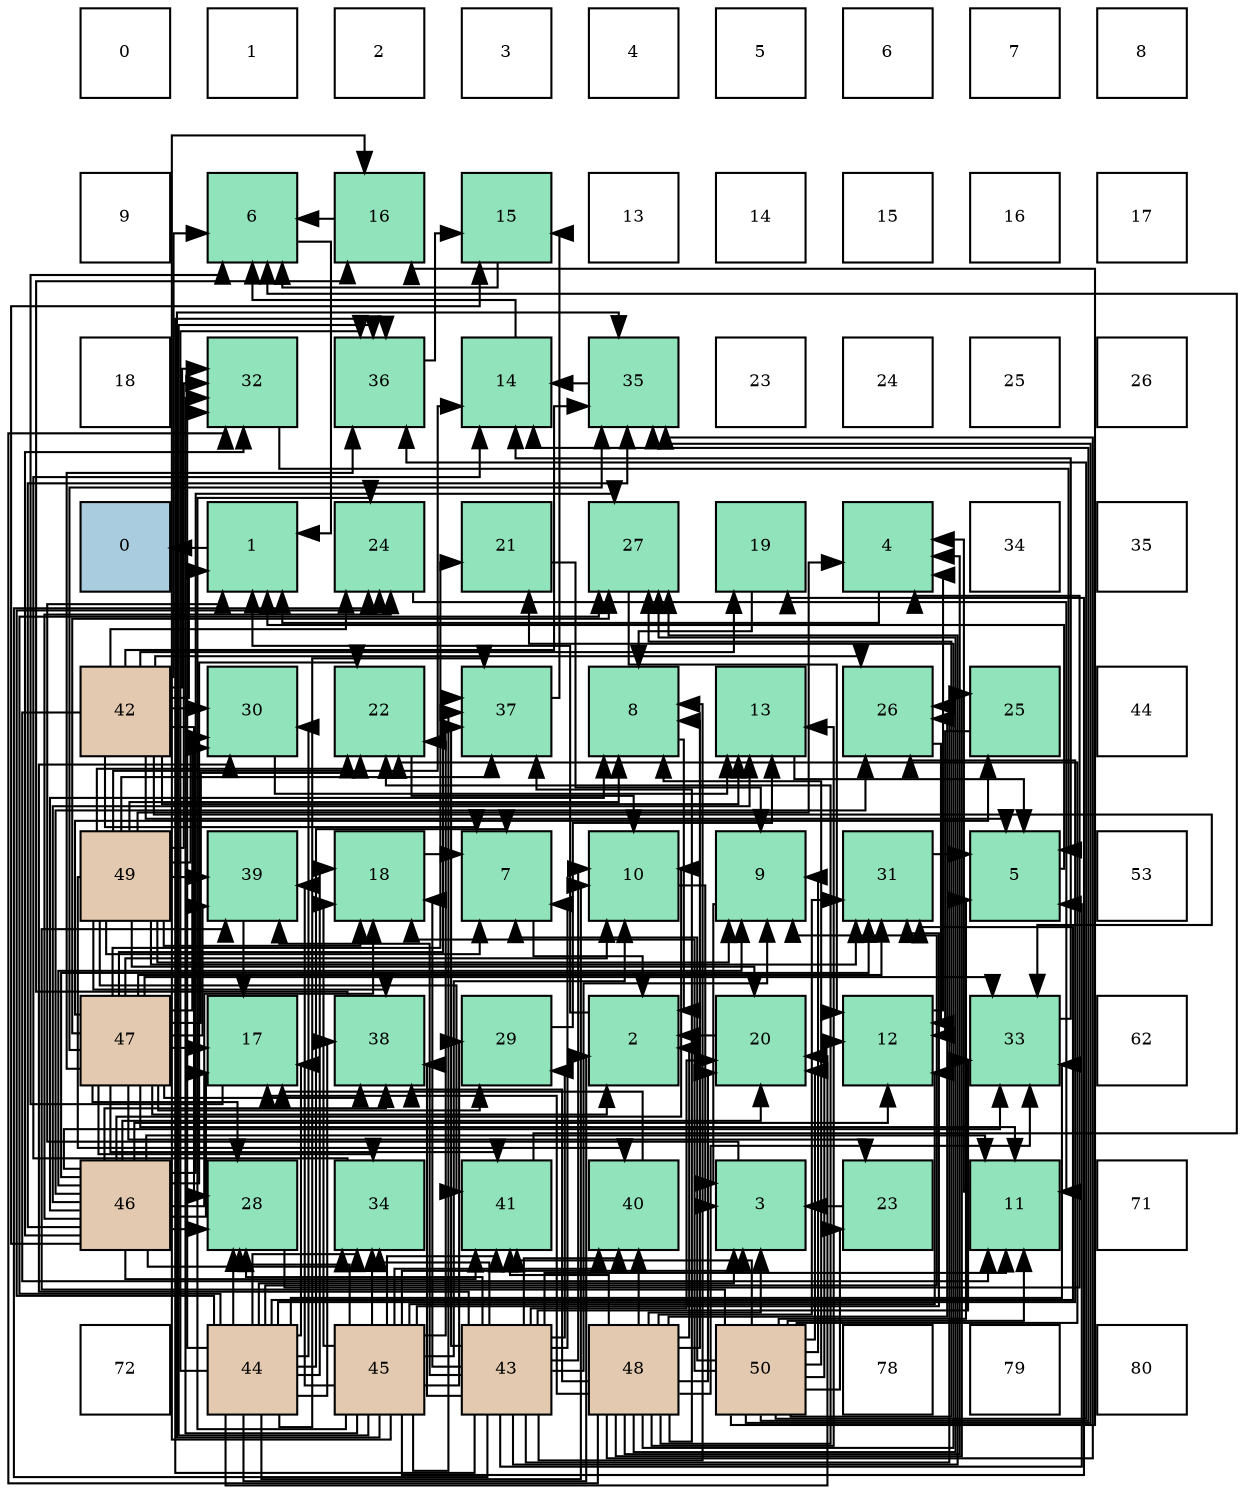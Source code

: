 digraph layout{
 rankdir=TB;
 splines=ortho;
 node [style=filled shape=square fixedsize=true width=0.6];
0[label="0", fontsize=8, fillcolor="#ffffff"];
1[label="1", fontsize=8, fillcolor="#ffffff"];
2[label="2", fontsize=8, fillcolor="#ffffff"];
3[label="3", fontsize=8, fillcolor="#ffffff"];
4[label="4", fontsize=8, fillcolor="#ffffff"];
5[label="5", fontsize=8, fillcolor="#ffffff"];
6[label="6", fontsize=8, fillcolor="#ffffff"];
7[label="7", fontsize=8, fillcolor="#ffffff"];
8[label="8", fontsize=8, fillcolor="#ffffff"];
9[label="9", fontsize=8, fillcolor="#ffffff"];
10[label="6", fontsize=8, fillcolor="#91e3bb"];
11[label="16", fontsize=8, fillcolor="#91e3bb"];
12[label="15", fontsize=8, fillcolor="#91e3bb"];
13[label="13", fontsize=8, fillcolor="#ffffff"];
14[label="14", fontsize=8, fillcolor="#ffffff"];
15[label="15", fontsize=8, fillcolor="#ffffff"];
16[label="16", fontsize=8, fillcolor="#ffffff"];
17[label="17", fontsize=8, fillcolor="#ffffff"];
18[label="18", fontsize=8, fillcolor="#ffffff"];
19[label="32", fontsize=8, fillcolor="#91e3bb"];
20[label="36", fontsize=8, fillcolor="#91e3bb"];
21[label="14", fontsize=8, fillcolor="#91e3bb"];
22[label="35", fontsize=8, fillcolor="#91e3bb"];
23[label="23", fontsize=8, fillcolor="#ffffff"];
24[label="24", fontsize=8, fillcolor="#ffffff"];
25[label="25", fontsize=8, fillcolor="#ffffff"];
26[label="26", fontsize=8, fillcolor="#ffffff"];
27[label="0", fontsize=8, fillcolor="#a9ccde"];
28[label="1", fontsize=8, fillcolor="#91e3bb"];
29[label="24", fontsize=8, fillcolor="#91e3bb"];
30[label="21", fontsize=8, fillcolor="#91e3bb"];
31[label="27", fontsize=8, fillcolor="#91e3bb"];
32[label="19", fontsize=8, fillcolor="#91e3bb"];
33[label="4", fontsize=8, fillcolor="#91e3bb"];
34[label="34", fontsize=8, fillcolor="#ffffff"];
35[label="35", fontsize=8, fillcolor="#ffffff"];
36[label="42", fontsize=8, fillcolor="#e3c9af"];
37[label="30", fontsize=8, fillcolor="#91e3bb"];
38[label="22", fontsize=8, fillcolor="#91e3bb"];
39[label="37", fontsize=8, fillcolor="#91e3bb"];
40[label="8", fontsize=8, fillcolor="#91e3bb"];
41[label="13", fontsize=8, fillcolor="#91e3bb"];
42[label="26", fontsize=8, fillcolor="#91e3bb"];
43[label="25", fontsize=8, fillcolor="#91e3bb"];
44[label="44", fontsize=8, fillcolor="#ffffff"];
45[label="49", fontsize=8, fillcolor="#e3c9af"];
46[label="39", fontsize=8, fillcolor="#91e3bb"];
47[label="18", fontsize=8, fillcolor="#91e3bb"];
48[label="7", fontsize=8, fillcolor="#91e3bb"];
49[label="10", fontsize=8, fillcolor="#91e3bb"];
50[label="9", fontsize=8, fillcolor="#91e3bb"];
51[label="31", fontsize=8, fillcolor="#91e3bb"];
52[label="5", fontsize=8, fillcolor="#91e3bb"];
53[label="53", fontsize=8, fillcolor="#ffffff"];
54[label="47", fontsize=8, fillcolor="#e3c9af"];
55[label="17", fontsize=8, fillcolor="#91e3bb"];
56[label="38", fontsize=8, fillcolor="#91e3bb"];
57[label="29", fontsize=8, fillcolor="#91e3bb"];
58[label="2", fontsize=8, fillcolor="#91e3bb"];
59[label="20", fontsize=8, fillcolor="#91e3bb"];
60[label="12", fontsize=8, fillcolor="#91e3bb"];
61[label="33", fontsize=8, fillcolor="#91e3bb"];
62[label="62", fontsize=8, fillcolor="#ffffff"];
63[label="46", fontsize=8, fillcolor="#e3c9af"];
64[label="28", fontsize=8, fillcolor="#91e3bb"];
65[label="34", fontsize=8, fillcolor="#91e3bb"];
66[label="41", fontsize=8, fillcolor="#91e3bb"];
67[label="40", fontsize=8, fillcolor="#91e3bb"];
68[label="3", fontsize=8, fillcolor="#91e3bb"];
69[label="23", fontsize=8, fillcolor="#91e3bb"];
70[label="11", fontsize=8, fillcolor="#91e3bb"];
71[label="71", fontsize=8, fillcolor="#ffffff"];
72[label="72", fontsize=8, fillcolor="#ffffff"];
73[label="44", fontsize=8, fillcolor="#e3c9af"];
74[label="45", fontsize=8, fillcolor="#e3c9af"];
75[label="43", fontsize=8, fillcolor="#e3c9af"];
76[label="48", fontsize=8, fillcolor="#e3c9af"];
77[label="50", fontsize=8, fillcolor="#e3c9af"];
78[label="78", fontsize=8, fillcolor="#ffffff"];
79[label="79", fontsize=8, fillcolor="#ffffff"];
80[label="80", fontsize=8, fillcolor="#ffffff"];
edge [constraint=false, style=vis];28 -> 27;
58 -> 28;
68 -> 28;
33 -> 28;
52 -> 28;
10 -> 28;
48 -> 58;
40 -> 58;
50 -> 68;
49 -> 68;
70 -> 33;
60 -> 33;
41 -> 52;
21 -> 10;
12 -> 10;
11 -> 10;
55 -> 10;
47 -> 48;
32 -> 40;
59 -> 58;
30 -> 50;
38 -> 49;
69 -> 68;
29 -> 70;
43 -> 60;
42 -> 60;
31 -> 60;
64 -> 33;
57 -> 41;
37 -> 41;
51 -> 52;
19 -> 52;
61 -> 21;
65 -> 21;
22 -> 21;
20 -> 12;
39 -> 12;
56 -> 11;
46 -> 55;
67 -> 55;
66 -> 10;
36 -> 28;
36 -> 52;
36 -> 10;
36 -> 48;
36 -> 70;
36 -> 41;
36 -> 32;
36 -> 29;
36 -> 42;
36 -> 64;
36 -> 37;
36 -> 19;
36 -> 61;
36 -> 22;
75 -> 52;
75 -> 48;
75 -> 40;
75 -> 50;
75 -> 49;
75 -> 70;
75 -> 47;
75 -> 59;
75 -> 29;
75 -> 42;
75 -> 31;
75 -> 64;
75 -> 57;
75 -> 37;
75 -> 61;
75 -> 65;
75 -> 20;
75 -> 39;
75 -> 56;
75 -> 46;
75 -> 67;
73 -> 58;
73 -> 68;
73 -> 48;
73 -> 50;
73 -> 49;
73 -> 55;
73 -> 47;
73 -> 59;
73 -> 29;
73 -> 42;
73 -> 31;
73 -> 64;
73 -> 37;
73 -> 51;
73 -> 19;
73 -> 61;
73 -> 65;
73 -> 20;
73 -> 39;
73 -> 56;
74 -> 68;
74 -> 49;
74 -> 60;
74 -> 11;
74 -> 47;
74 -> 32;
74 -> 38;
74 -> 29;
74 -> 64;
74 -> 57;
74 -> 51;
74 -> 19;
74 -> 65;
74 -> 22;
74 -> 20;
74 -> 39;
74 -> 46;
74 -> 67;
74 -> 66;
63 -> 40;
63 -> 50;
63 -> 49;
63 -> 70;
63 -> 60;
63 -> 41;
63 -> 12;
63 -> 55;
63 -> 47;
63 -> 59;
63 -> 38;
63 -> 29;
63 -> 42;
63 -> 31;
63 -> 64;
63 -> 51;
63 -> 19;
63 -> 61;
63 -> 65;
63 -> 22;
63 -> 56;
63 -> 66;
54 -> 58;
54 -> 49;
54 -> 70;
54 -> 55;
54 -> 30;
54 -> 38;
54 -> 69;
54 -> 43;
54 -> 31;
54 -> 64;
54 -> 57;
54 -> 37;
54 -> 51;
54 -> 61;
54 -> 65;
54 -> 22;
54 -> 20;
54 -> 39;
54 -> 56;
54 -> 46;
54 -> 66;
76 -> 58;
76 -> 68;
76 -> 33;
76 -> 40;
76 -> 41;
76 -> 55;
76 -> 59;
76 -> 30;
76 -> 38;
76 -> 43;
76 -> 42;
76 -> 31;
76 -> 51;
76 -> 19;
76 -> 61;
76 -> 22;
76 -> 39;
76 -> 56;
76 -> 67;
76 -> 66;
45 -> 33;
45 -> 48;
45 -> 40;
45 -> 50;
45 -> 21;
45 -> 47;
45 -> 59;
45 -> 38;
45 -> 37;
45 -> 51;
45 -> 19;
45 -> 39;
45 -> 56;
45 -> 46;
45 -> 67;
45 -> 66;
77 -> 52;
77 -> 48;
77 -> 40;
77 -> 50;
77 -> 70;
77 -> 60;
77 -> 21;
77 -> 11;
77 -> 47;
77 -> 59;
77 -> 38;
77 -> 69;
77 -> 31;
77 -> 22;
77 -> 20;
77 -> 46;
77 -> 66;
edge [constraint=true, style=invis];
0 -> 9 -> 18 -> 27 -> 36 -> 45 -> 54 -> 63 -> 72;
1 -> 10 -> 19 -> 28 -> 37 -> 46 -> 55 -> 64 -> 73;
2 -> 11 -> 20 -> 29 -> 38 -> 47 -> 56 -> 65 -> 74;
3 -> 12 -> 21 -> 30 -> 39 -> 48 -> 57 -> 66 -> 75;
4 -> 13 -> 22 -> 31 -> 40 -> 49 -> 58 -> 67 -> 76;
5 -> 14 -> 23 -> 32 -> 41 -> 50 -> 59 -> 68 -> 77;
6 -> 15 -> 24 -> 33 -> 42 -> 51 -> 60 -> 69 -> 78;
7 -> 16 -> 25 -> 34 -> 43 -> 52 -> 61 -> 70 -> 79;
8 -> 17 -> 26 -> 35 -> 44 -> 53 -> 62 -> 71 -> 80;
rank = same {0 -> 1 -> 2 -> 3 -> 4 -> 5 -> 6 -> 7 -> 8};
rank = same {9 -> 10 -> 11 -> 12 -> 13 -> 14 -> 15 -> 16 -> 17};
rank = same {18 -> 19 -> 20 -> 21 -> 22 -> 23 -> 24 -> 25 -> 26};
rank = same {27 -> 28 -> 29 -> 30 -> 31 -> 32 -> 33 -> 34 -> 35};
rank = same {36 -> 37 -> 38 -> 39 -> 40 -> 41 -> 42 -> 43 -> 44};
rank = same {45 -> 46 -> 47 -> 48 -> 49 -> 50 -> 51 -> 52 -> 53};
rank = same {54 -> 55 -> 56 -> 57 -> 58 -> 59 -> 60 -> 61 -> 62};
rank = same {63 -> 64 -> 65 -> 66 -> 67 -> 68 -> 69 -> 70 -> 71};
rank = same {72 -> 73 -> 74 -> 75 -> 76 -> 77 -> 78 -> 79 -> 80};
}